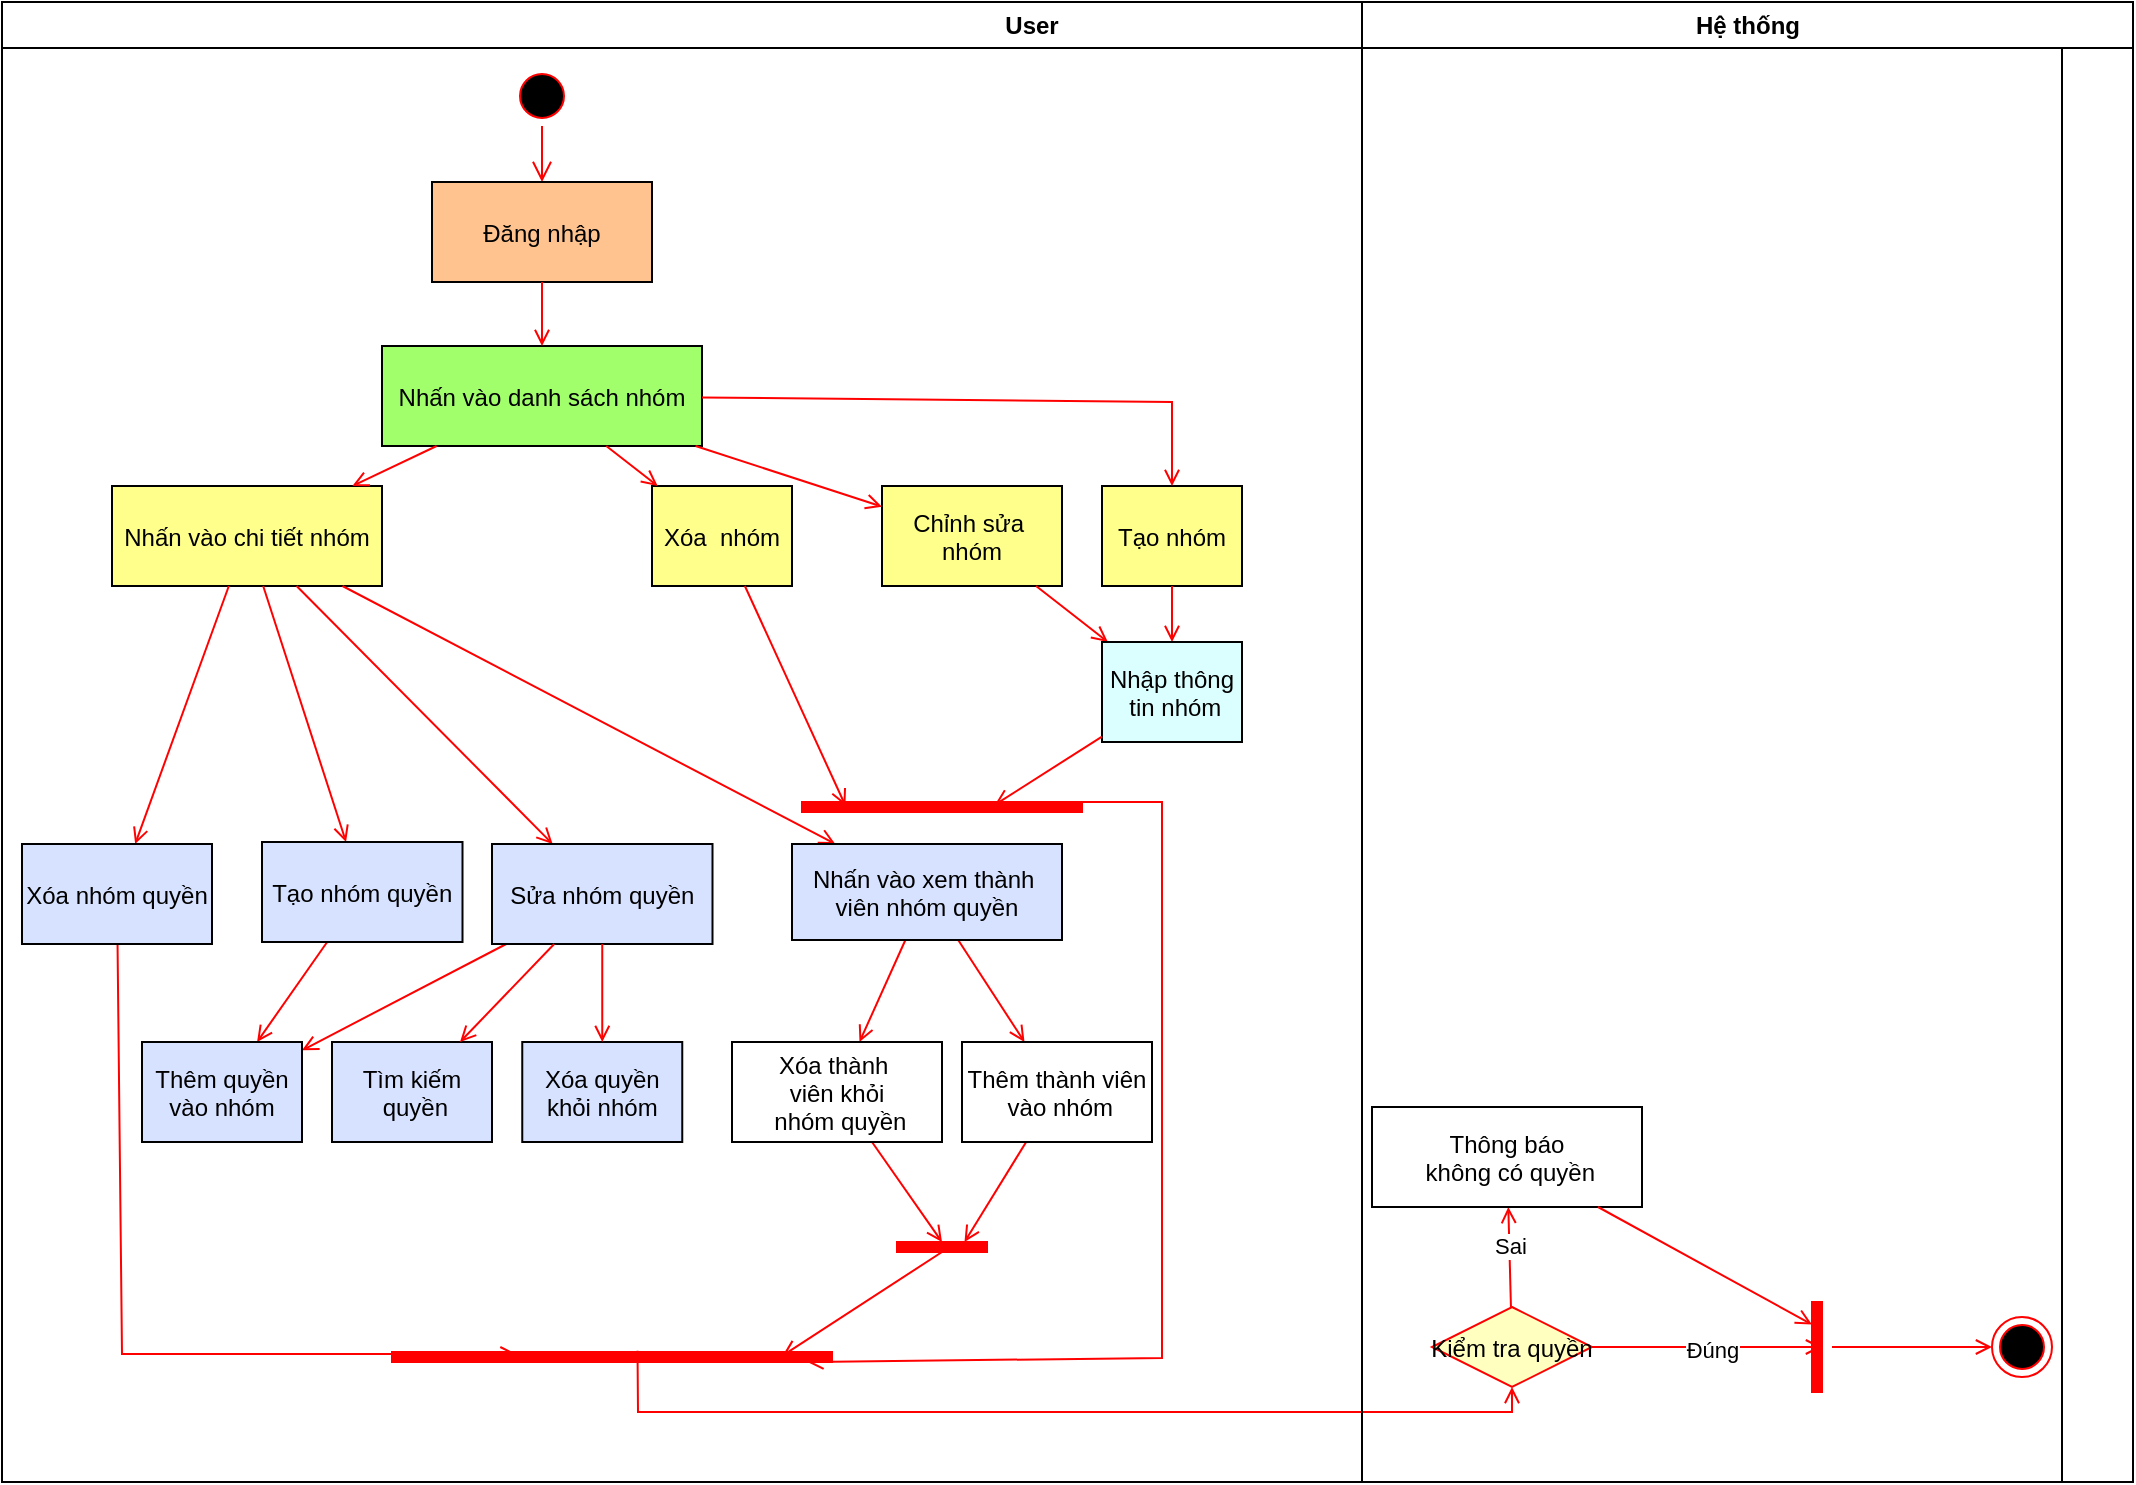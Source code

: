 <mxfile version="24.7.17">
  <diagram name="Page-1" id="e7e014a7-5840-1c2e-5031-d8a46d1fe8dd">
    <mxGraphModel dx="1290" dy="563" grid="1" gridSize="10" guides="1" tooltips="1" connect="1" arrows="1" fold="1" page="1" pageScale="1" pageWidth="1169" pageHeight="826" background="none" math="0" shadow="0">
      <root>
        <mxCell id="0" />
        <mxCell id="1" parent="0" />
        <mxCell id="2" value="User" style="swimlane;whiteSpace=wrap" parent="1" vertex="1">
          <mxGeometry x="20" y="50" width="1030" height="740" as="geometry" />
        </mxCell>
        <mxCell id="5" value="" style="ellipse;shape=startState;fillColor=#000000;strokeColor=#ff0000;" parent="2" vertex="1">
          <mxGeometry x="255" y="32" width="30" height="30" as="geometry" />
        </mxCell>
        <mxCell id="6" value="" style="edgeStyle=elbowEdgeStyle;elbow=horizontal;verticalAlign=bottom;endArrow=open;endSize=8;strokeColor=#FF0000;endFill=1;rounded=0" parent="2" source="5" target="7" edge="1">
          <mxGeometry x="100" y="40" as="geometry">
            <mxPoint x="115" y="110" as="targetPoint" />
          </mxGeometry>
        </mxCell>
        <mxCell id="7" value="Đăng nhập" style="fillColor=#FFC38F;" parent="2" vertex="1">
          <mxGeometry x="215" y="90" width="110" height="50" as="geometry" />
        </mxCell>
        <mxCell id="8" value="Nhấn vào danh sách nhóm" style="fillColor=#A1FF6B;" parent="2" vertex="1">
          <mxGeometry x="190" y="172" width="160" height="50" as="geometry" />
        </mxCell>
        <mxCell id="9" value="" style="endArrow=open;strokeColor=#FF0000;endFill=1;rounded=0" parent="2" source="7" target="8" edge="1">
          <mxGeometry relative="1" as="geometry" />
        </mxCell>
        <mxCell id="10" value="Nhấn vào chi tiết nhóm" style="fillColor=#FFFF8C;" parent="2" vertex="1">
          <mxGeometry x="55" y="242" width="135" height="50" as="geometry" />
        </mxCell>
        <mxCell id="11" value="" style="endArrow=open;strokeColor=#FF0000;endFill=1;rounded=0" parent="2" source="8" target="10" edge="1">
          <mxGeometry relative="1" as="geometry" />
        </mxCell>
        <mxCell id="19" value="" style="endArrow=open;strokeColor=#FF0000;endFill=1;rounded=0" parent="2" source="10" target="bhqzJydA3iUec34EVbpJ-42" edge="1">
          <mxGeometry relative="1" as="geometry">
            <mxPoint x="355" y="270" as="sourcePoint" />
            <mxPoint x="355" y="325" as="targetPoint" />
          </mxGeometry>
        </mxCell>
        <mxCell id="bhqzJydA3iUec34EVbpJ-45" value="" style="endArrow=open;strokeColor=#FF0000;endFill=1;rounded=0" parent="2" source="10" target="bhqzJydA3iUec34EVbpJ-44" edge="1">
          <mxGeometry relative="1" as="geometry">
            <mxPoint x="307" y="312" as="sourcePoint" />
            <mxPoint x="332" y="336" as="targetPoint" />
          </mxGeometry>
        </mxCell>
        <mxCell id="bhqzJydA3iUec34EVbpJ-47" value="" style="endArrow=open;strokeColor=#FF0000;endFill=1;rounded=0" parent="2" source="10" target="bhqzJydA3iUec34EVbpJ-46" edge="1">
          <mxGeometry relative="1" as="geometry">
            <mxPoint x="259" y="312" as="sourcePoint" />
            <mxPoint x="238" y="337" as="targetPoint" />
          </mxGeometry>
        </mxCell>
        <mxCell id="bhqzJydA3iUec34EVbpJ-48" value="" style="endArrow=open;strokeColor=#FF0000;endFill=1;rounded=0" parent="2" source="bhqzJydA3iUec34EVbpJ-42" target="bhqzJydA3iUec34EVbpJ-43" edge="1">
          <mxGeometry relative="1" as="geometry">
            <mxPoint x="190" y="312" as="sourcePoint" />
            <mxPoint x="145" y="335" as="targetPoint" />
          </mxGeometry>
        </mxCell>
        <mxCell id="bhqzJydA3iUec34EVbpJ-66" value="" style="endArrow=open;strokeColor=#FF0000;endFill=1;rounded=0" parent="2" source="bhqzJydA3iUec34EVbpJ-42" target="bhqzJydA3iUec34EVbpJ-65" edge="1">
          <mxGeometry relative="1" as="geometry">
            <mxPoint x="425" y="385" as="sourcePoint" />
            <mxPoint x="468" y="412" as="targetPoint" />
          </mxGeometry>
        </mxCell>
        <mxCell id="bhqzJydA3iUec34EVbpJ-68" value="" style="endArrow=open;strokeColor=#FF0000;endFill=1;rounded=0" parent="2" source="10" target="bhqzJydA3iUec34EVbpJ-67" edge="1">
          <mxGeometry relative="1" as="geometry">
            <mxPoint x="232" y="312" as="sourcePoint" />
            <mxPoint x="226" y="337" as="targetPoint" />
          </mxGeometry>
        </mxCell>
        <mxCell id="bhqzJydA3iUec34EVbpJ-69" value="Xóa  nhóm" style="fillColor=#FFFF8C;" parent="2" vertex="1">
          <mxGeometry x="325" y="242" width="70" height="50" as="geometry" />
        </mxCell>
        <mxCell id="bhqzJydA3iUec34EVbpJ-71" value="" style="endArrow=open;strokeColor=#FF0000;endFill=1;rounded=0" parent="2" source="8" target="bhqzJydA3iUec34EVbpJ-69" edge="1">
          <mxGeometry relative="1" as="geometry">
            <mxPoint x="237" y="232" as="sourcePoint" />
            <mxPoint x="238" y="252" as="targetPoint" />
          </mxGeometry>
        </mxCell>
        <mxCell id="bhqzJydA3iUec34EVbpJ-73" value="" style="endArrow=open;strokeColor=#FF0000;endFill=1;rounded=0" parent="2" source="8" target="bhqzJydA3iUec34EVbpJ-70" edge="1">
          <mxGeometry relative="1" as="geometry">
            <mxPoint x="247" y="242" as="sourcePoint" />
            <mxPoint x="248" y="262" as="targetPoint" />
          </mxGeometry>
        </mxCell>
        <mxCell id="bhqzJydA3iUec34EVbpJ-74" value="Tạo nhóm" style="fillColor=#FFFF8C;" parent="2" vertex="1">
          <mxGeometry x="550" y="242" width="70" height="50" as="geometry" />
        </mxCell>
        <mxCell id="u1ysFpymqZyDRabq69S2-43" value="" style="endArrow=open;strokeColor=#FF0000;endFill=1;rounded=0;entryX=0.2;entryY=0.717;entryDx=0;entryDy=0;entryPerimeter=0;" edge="1" parent="2" source="bhqzJydA3iUec34EVbpJ-46" target="u1ysFpymqZyDRabq69S2-41">
          <mxGeometry relative="1" as="geometry">
            <mxPoint x="196" y="302" as="sourcePoint" />
            <mxPoint x="140" y="335" as="targetPoint" />
            <Array as="points">
              <mxPoint x="60" y="676" />
            </Array>
          </mxGeometry>
        </mxCell>
        <mxCell id="u1ysFpymqZyDRabq69S2-44" value="" style="endArrow=open;strokeColor=#FF0000;endFill=1;rounded=0;" edge="1" parent="2" source="bhqzJydA3iUec34EVbpJ-44" target="u1ysFpymqZyDRabq69S2-72">
          <mxGeometry relative="1" as="geometry">
            <mxPoint x="115" y="385" as="sourcePoint" />
            <mxPoint x="180" y="510" as="targetPoint" />
          </mxGeometry>
        </mxCell>
        <mxCell id="bhqzJydA3iUec34EVbpJ-70" value="Chỉnh sửa &#xa;nhóm" style="fillColor=#FFFF8C;" parent="2" vertex="1">
          <mxGeometry x="440" y="242" width="90" height="50" as="geometry" />
        </mxCell>
        <mxCell id="u1ysFpymqZyDRabq69S2-56" value="" style="endArrow=open;strokeColor=#FF0000;endFill=1;rounded=0;entryX=0;entryY=0.5;entryDx=0;entryDy=0;" edge="1" parent="2" source="bhqzJydA3iUec34EVbpJ-65" target="u1ysFpymqZyDRabq69S2-55">
          <mxGeometry relative="1" as="geometry">
            <mxPoint x="336" y="385" as="sourcePoint" />
            <mxPoint x="271" y="525" as="targetPoint" />
          </mxGeometry>
        </mxCell>
        <mxCell id="u1ysFpymqZyDRabq69S2-57" value="" style="endArrow=open;strokeColor=#FF0000;endFill=1;rounded=0;entryX=0;entryY=0.25;entryDx=0;entryDy=0;" edge="1" parent="2" source="bhqzJydA3iUec34EVbpJ-43" target="u1ysFpymqZyDRabq69S2-55">
          <mxGeometry relative="1" as="geometry">
            <mxPoint x="443" y="462" as="sourcePoint" />
            <mxPoint x="483" y="490" as="targetPoint" />
          </mxGeometry>
        </mxCell>
        <mxCell id="u1ysFpymqZyDRabq69S2-58" value="" style="endArrow=open;strokeColor=#FF0000;endFill=1;rounded=0;exitX=1;exitY=0.5;exitDx=0;exitDy=0;entryX=0.36;entryY=0.112;entryDx=0;entryDy=0;entryPerimeter=0;" edge="1" parent="2" source="u1ysFpymqZyDRabq69S2-55" target="u1ysFpymqZyDRabq69S2-41">
          <mxGeometry relative="1" as="geometry">
            <mxPoint x="443" y="462" as="sourcePoint" />
            <mxPoint x="320" y="483" as="targetPoint" />
          </mxGeometry>
        </mxCell>
        <mxCell id="u1ysFpymqZyDRabq69S2-59" value="" style="endArrow=open;strokeColor=#FF0000;endFill=1;rounded=0" edge="1" parent="2" source="8" target="bhqzJydA3iUec34EVbpJ-74">
          <mxGeometry relative="1" as="geometry">
            <mxPoint x="350" y="232" as="sourcePoint" />
            <mxPoint x="430" y="261" as="targetPoint" />
            <Array as="points">
              <mxPoint x="585" y="200" />
            </Array>
          </mxGeometry>
        </mxCell>
        <mxCell id="u1ysFpymqZyDRabq69S2-60" value="" style="whiteSpace=wrap;strokeColor=#FF0000;fillColor=#FF0000;direction=south;" vertex="1" parent="2">
          <mxGeometry x="400" y="400" width="140" height="5" as="geometry" />
        </mxCell>
        <mxCell id="u1ysFpymqZyDRabq69S2-61" value="" style="endArrow=open;strokeColor=#FF0000;endFill=1;rounded=0;entryX=0.36;entryY=0.845;entryDx=0;entryDy=0;entryPerimeter=0;" edge="1" parent="2" source="bhqzJydA3iUec34EVbpJ-69" target="u1ysFpymqZyDRabq69S2-60">
          <mxGeometry relative="1" as="geometry">
            <mxPoint x="357" y="232" as="sourcePoint" />
            <mxPoint x="450" y="262" as="targetPoint" />
          </mxGeometry>
        </mxCell>
        <mxCell id="u1ysFpymqZyDRabq69S2-62" value="" style="endArrow=open;strokeColor=#FF0000;endFill=1;rounded=0;" edge="1" parent="2" source="bhqzJydA3iUec34EVbpJ-70" target="u1ysFpymqZyDRabq69S2-70">
          <mxGeometry relative="1" as="geometry">
            <mxPoint x="404" y="302" as="sourcePoint" />
            <mxPoint x="458" y="342" as="targetPoint" />
          </mxGeometry>
        </mxCell>
        <mxCell id="u1ysFpymqZyDRabq69S2-63" value="" style="endArrow=open;strokeColor=#FF0000;endFill=1;rounded=0;" edge="1" parent="2" source="bhqzJydA3iUec34EVbpJ-74">
          <mxGeometry relative="1" as="geometry">
            <mxPoint x="414" y="312" as="sourcePoint" />
            <mxPoint x="585" y="320" as="targetPoint" />
          </mxGeometry>
        </mxCell>
        <mxCell id="u1ysFpymqZyDRabq69S2-64" value="" style="endArrow=open;strokeColor=#FF0000;endFill=1;rounded=0;exitX=0;exitY=0.25;exitDx=0;exitDy=0;entryX=1;entryY=0.056;entryDx=0;entryDy=0;entryPerimeter=0;" edge="1" parent="2" source="u1ysFpymqZyDRabq69S2-60" target="u1ysFpymqZyDRabq69S2-41">
          <mxGeometry relative="1" as="geometry">
            <mxPoint x="640" y="420" as="sourcePoint" />
            <mxPoint x="450" y="573" as="targetPoint" />
            <Array as="points">
              <mxPoint x="580" y="400" />
              <mxPoint x="580" y="678" />
            </Array>
          </mxGeometry>
        </mxCell>
        <mxCell id="u1ysFpymqZyDRabq69S2-36" value="" style="endArrow=open;strokeColor=#FF0000;endFill=1;rounded=0" edge="1" parent="2" source="u1ysFpymqZyDRabq69S2-26" target="u1ysFpymqZyDRabq69S2-37">
          <mxGeometry relative="1" as="geometry">
            <mxPoint x="592" y="384" as="sourcePoint" />
            <mxPoint x="950" y="310" as="targetPoint" />
          </mxGeometry>
        </mxCell>
        <mxCell id="u1ysFpymqZyDRabq69S2-38" value="Sai" style="edgeLabel;html=1;align=center;verticalAlign=middle;resizable=0;points=[];" vertex="1" connectable="0" parent="u1ysFpymqZyDRabq69S2-36">
          <mxGeometry x="0.259" relative="1" as="geometry">
            <mxPoint as="offset" />
          </mxGeometry>
        </mxCell>
        <mxCell id="bhqzJydA3iUec34EVbpJ-43" value="Thêm thành viên&#xa; vào nhóm" style="" parent="2" vertex="1">
          <mxGeometry x="480" y="520" width="95" height="50" as="geometry" />
        </mxCell>
        <mxCell id="bhqzJydA3iUec34EVbpJ-42" value="Nhấn vào xem thành &#xa;viên nhóm quyền" style="fillColor=#D6E2FF;" parent="2" vertex="1">
          <mxGeometry x="395" y="421" width="135" height="48" as="geometry" />
        </mxCell>
        <mxCell id="bhqzJydA3iUec34EVbpJ-65" value="Xóa thành &#xa;viên khỏi&#xa; nhóm quyền" style="" parent="2" vertex="1">
          <mxGeometry x="365" y="520" width="105" height="50" as="geometry" />
        </mxCell>
        <mxCell id="u1ysFpymqZyDRabq69S2-55" value="" style="whiteSpace=wrap;strokeColor=#FF0000;fillColor=#FF0000;direction=south;" vertex="1" parent="2">
          <mxGeometry x="447.5" y="620" width="45" height="5" as="geometry" />
        </mxCell>
        <mxCell id="u1ysFpymqZyDRabq69S2-45" value="" style="endArrow=open;strokeColor=#FF0000;endFill=1;rounded=0;" edge="1" parent="2" source="bhqzJydA3iUec34EVbpJ-67" target="u1ysFpymqZyDRabq69S2-72">
          <mxGeometry relative="1" as="geometry">
            <mxPoint x="215" y="485" as="sourcePoint" />
            <mxPoint x="280" y="500" as="targetPoint" />
          </mxGeometry>
        </mxCell>
        <mxCell id="bhqzJydA3iUec34EVbpJ-67" value="Sửa nhóm quyền" style="fillColor=#D6E2FF;" parent="2" vertex="1">
          <mxGeometry x="245" y="421" width="110.25" height="50" as="geometry" />
        </mxCell>
        <mxCell id="bhqzJydA3iUec34EVbpJ-44" value="Tạo nhóm quyền" style="fillColor=#D6E2FF;" parent="2" vertex="1">
          <mxGeometry x="130" y="420" width="100.25" height="50" as="geometry" />
        </mxCell>
        <mxCell id="bhqzJydA3iUec34EVbpJ-46" value="Xóa nhóm quyền" style="fillColor=#D6E2FF;" parent="2" vertex="1">
          <mxGeometry x="10" y="421" width="95" height="50" as="geometry" />
        </mxCell>
        <mxCell id="u1ysFpymqZyDRabq69S2-41" value="" style="whiteSpace=wrap;strokeColor=#FF0000;fillColor=#FF0000;direction=south;" vertex="1" parent="2">
          <mxGeometry x="195" y="675" width="220" height="5" as="geometry" />
        </mxCell>
        <mxCell id="u1ysFpymqZyDRabq69S2-26" value="Kiểm tra quyền" style="rhombus;fillColor=#ffffc0;strokeColor=#ff0000;" vertex="1" parent="2">
          <mxGeometry x="715" y="652.5" width="80" height="40" as="geometry" />
        </mxCell>
        <mxCell id="u1ysFpymqZyDRabq69S2-37" value="Thông báo&#xa; không có quyền" style="" vertex="1" parent="2">
          <mxGeometry x="685" y="552.5" width="135" height="50" as="geometry" />
        </mxCell>
        <mxCell id="u1ysFpymqZyDRabq69S2-66" value="" style="endArrow=open;strokeColor=#FF0000;endFill=1;rounded=0;exitX=1;exitY=0.5;exitDx=0;exitDy=0;" edge="1" parent="2" target="bhqzJydA3iUec34EVbpJ-41">
          <mxGeometry relative="1" as="geometry">
            <mxPoint x="915" y="672.5" as="sourcePoint" />
            <mxPoint x="469" y="655" as="targetPoint" />
          </mxGeometry>
        </mxCell>
        <mxCell id="bhqzJydA3iUec34EVbpJ-41" value="" style="ellipse;shape=endState;fillColor=#000000;strokeColor=#ff0000" parent="2" vertex="1">
          <mxGeometry x="995" y="657.5" width="30" height="30" as="geometry" />
        </mxCell>
        <mxCell id="u1ysFpymqZyDRabq69S2-67" value="" style="endArrow=open;strokeColor=#FF0000;endFill=1;rounded=0;exitX=-0.12;exitY=0.442;exitDx=0;exitDy=0;exitPerimeter=0;" edge="1" parent="2" source="u1ysFpymqZyDRabq69S2-41" target="u1ysFpymqZyDRabq69S2-26">
          <mxGeometry relative="1" as="geometry">
            <mxPoint x="313" y="526" as="sourcePoint" />
            <mxPoint x="361" y="690" as="targetPoint" />
            <Array as="points">
              <mxPoint x="318" y="705" />
              <mxPoint x="755" y="705" />
            </Array>
          </mxGeometry>
        </mxCell>
        <mxCell id="u1ysFpymqZyDRabq69S2-35" value="" style="whiteSpace=wrap;strokeColor=#FF0000;fillColor=#FF0000;direction=west;" vertex="1" parent="2">
          <mxGeometry x="905" y="650" width="5" height="45" as="geometry" />
        </mxCell>
        <mxCell id="u1ysFpymqZyDRabq69S2-27" value="" style="endArrow=open;strokeColor=#FF0000;endFill=1;rounded=0;entryX=0;entryY=0.5;entryDx=0;entryDy=0;" edge="1" parent="2" source="u1ysFpymqZyDRabq69S2-26" target="u1ysFpymqZyDRabq69S2-35">
          <mxGeometry relative="1" as="geometry">
            <mxPoint x="375" y="298" as="sourcePoint" />
            <mxPoint x="875" y="370" as="targetPoint" />
          </mxGeometry>
        </mxCell>
        <mxCell id="u1ysFpymqZyDRabq69S2-28" value="Đúng" style="edgeLabel;html=1;align=center;verticalAlign=middle;resizable=0;points=[];" vertex="1" connectable="0" parent="u1ysFpymqZyDRabq69S2-27">
          <mxGeometry x="0.034" y="-1" relative="1" as="geometry">
            <mxPoint as="offset" />
          </mxGeometry>
        </mxCell>
        <mxCell id="u1ysFpymqZyDRabq69S2-65" value="" style="endArrow=open;strokeColor=#FF0000;endFill=1;rounded=0;entryX=1;entryY=0.75;entryDx=0;entryDy=0;" edge="1" parent="2" source="u1ysFpymqZyDRabq69S2-37" target="u1ysFpymqZyDRabq69S2-35">
          <mxGeometry relative="1" as="geometry">
            <mxPoint x="507" y="497" as="sourcePoint" />
            <mxPoint x="474" y="550" as="targetPoint" />
          </mxGeometry>
        </mxCell>
        <mxCell id="u1ysFpymqZyDRabq69S2-70" value="Nhập thông&#xa; tin nhóm" style="fillColor=#DBFFFF;" vertex="1" parent="2">
          <mxGeometry x="550" y="320" width="70" height="50" as="geometry" />
        </mxCell>
        <mxCell id="u1ysFpymqZyDRabq69S2-71" value="" style="endArrow=open;strokeColor=#FF0000;endFill=1;rounded=0;entryX=0.28;entryY=0.311;entryDx=0;entryDy=0;entryPerimeter=0;" edge="1" parent="2" source="u1ysFpymqZyDRabq69S2-70" target="u1ysFpymqZyDRabq69S2-60">
          <mxGeometry relative="1" as="geometry">
            <mxPoint x="595" y="302" as="sourcePoint" />
            <mxPoint x="595" y="330" as="targetPoint" />
          </mxGeometry>
        </mxCell>
        <mxCell id="u1ysFpymqZyDRabq69S2-72" value="Thêm quyền&#xa;vào nhóm" style="fillColor=#D6E2FF;" vertex="1" parent="2">
          <mxGeometry x="70" y="520" width="80" height="50" as="geometry" />
        </mxCell>
        <mxCell id="u1ysFpymqZyDRabq69S2-73" value="Tìm kiếm&#xa; quyền" style="fillColor=#D6E2FF;" vertex="1" parent="2">
          <mxGeometry x="165" y="520" width="80" height="50" as="geometry" />
        </mxCell>
        <mxCell id="u1ysFpymqZyDRabq69S2-74" value="Xóa quyền&#xa;khỏi nhóm" style="fillColor=#D6E2FF;" vertex="1" parent="2">
          <mxGeometry x="260.13" y="520" width="80" height="50" as="geometry" />
        </mxCell>
        <mxCell id="u1ysFpymqZyDRabq69S2-75" value="" style="endArrow=open;strokeColor=#FF0000;endFill=1;rounded=0;" edge="1" parent="2" source="bhqzJydA3iUec34EVbpJ-67" target="u1ysFpymqZyDRabq69S2-73">
          <mxGeometry relative="1" as="geometry">
            <mxPoint x="262" y="481" as="sourcePoint" />
            <mxPoint x="160" y="534" as="targetPoint" />
          </mxGeometry>
        </mxCell>
        <mxCell id="u1ysFpymqZyDRabq69S2-76" value="" style="endArrow=open;strokeColor=#FF0000;endFill=1;rounded=0;" edge="1" parent="2" source="bhqzJydA3iUec34EVbpJ-67" target="u1ysFpymqZyDRabq69S2-74">
          <mxGeometry relative="1" as="geometry">
            <mxPoint x="272" y="491" as="sourcePoint" />
            <mxPoint x="170" y="544" as="targetPoint" />
          </mxGeometry>
        </mxCell>
        <mxCell id="3" value="Hệ thống" style="swimlane;whiteSpace=wrap" parent="1" vertex="1">
          <mxGeometry x="700" y="50" width="385.5" height="740" as="geometry" />
        </mxCell>
        <mxCell id="17" value="" style="endArrow=open;strokeColor=#FF0000;endFill=1;rounded=0" parent="3" edge="1">
          <mxGeometry relative="1" as="geometry">
            <mxPoint x="75" y="160" as="sourcePoint" />
          </mxGeometry>
        </mxCell>
        <mxCell id="26" value="" style="edgeStyle=elbowEdgeStyle;elbow=horizontal;verticalAlign=bottom;endArrow=open;endSize=8;strokeColor=#FF0000;endFill=1;rounded=0" parent="3" edge="1">
          <mxGeometry x="130" y="90" as="geometry">
            <mxPoint x="130" y="135" as="targetPoint" />
          </mxGeometry>
        </mxCell>
      </root>
    </mxGraphModel>
  </diagram>
</mxfile>
